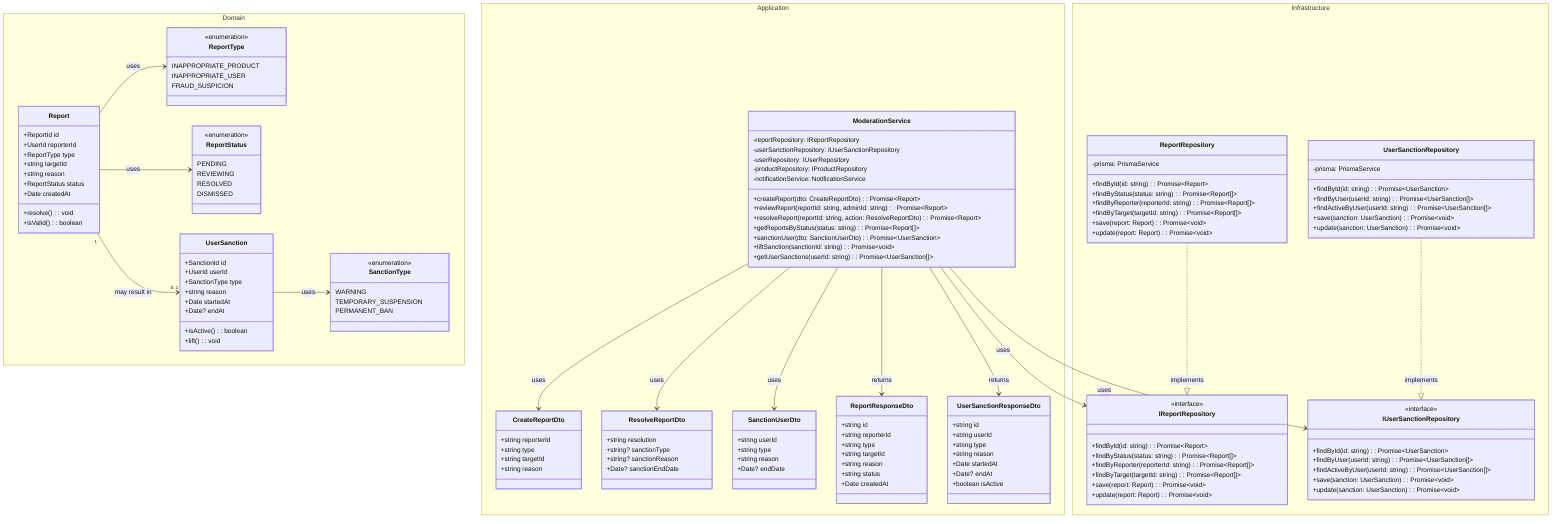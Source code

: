 classDiagram
    %% Domain Layer
    namespace Domain {
        class Report {
            +ReportId id
            +UserId reporterId
            +ReportType type
            +string targetId
            +string reason
            +ReportStatus status
            +Date createdAt
            +resolve(): void
            +isValid(): boolean
        }

        class UserSanction {
            +SanctionId id
            +UserId userId
            +SanctionType type
            +string reason
            +Date startedAt
            +Date? endAt
            +isActive(): boolean
            +lift(): void
        }

        class ReportType {
            <<enumeration>>
            INAPPROPRIATE_PRODUCT
            INAPPROPRIATE_USER
            FRAUD_SUSPICION
        }

        class ReportStatus {
            <<enumeration>>
            PENDING
            REVIEWING
            RESOLVED
            DISMISSED
        }

        class SanctionType {
            <<enumeration>>
            WARNING
            TEMPORARY_SUSPENSION
            PERMANENT_BAN
        }
    }

    %% Application Layer
    namespace Application {
        class ModerationService {
            -reportRepository: IReportRepository
            -userSanctionRepository: IUserSanctionRepository
            -userRepository: IUserRepository
            -productRepository: IProductRepository
            -notificationService: NotificationService
            +createReport(dto: CreateReportDto): Promise~Report~
            +reviewReport(reportId: string, adminId: string): Promise~Report~
            +resolveReport(reportId: string, action: ResolveReportDto): Promise~Report~
            +getReportsByStatus(status: string): Promise~Report[]~
            +sanctionUser(dto: SanctionUserDto): Promise~UserSanction~
            +liftSanction(sanctionId: string): Promise~void~
            +getUserSanctions(userId: string): Promise~UserSanction[]~
        }

        class CreateReportDto {
            +string reporterId
            +string type
            +string targetId
            +string reason
        }

        class ResolveReportDto {
            +string resolution
            +string? sanctionType
            +string? sanctionReason
            +Date? sanctionEndDate
        }

        class SanctionUserDto {
            +string userId
            +string type
            +string reason
            +Date? endDate
        }

        class ReportResponseDto {
            +string id
            +string reporterId
            +string type
            +string targetId
            +string reason
            +string status
            +Date createdAt
        }

        class UserSanctionResponseDto {
            +string id
            +string userId
            +string type
            +string reason
            +Date startedAt
            +Date? endAt
            +boolean isActive
        }
    }

    %% Infrastructure Layer
    namespace Infrastructure {
        class ReportRepository {
            -prisma: PrismaService
            +findById(id: string): Promise~Report~
            +findByStatus(status: string): Promise~Report[]~
            +findByReporter(reporterId: string): Promise~Report[]~
            +findByTarget(targetId: string): Promise~Report[]~
            +save(report: Report): Promise~void~
            +update(report: Report): Promise~void~
        }

        class UserSanctionRepository {
            -prisma: PrismaService
            +findById(id: string): Promise~UserSanction~
            +findByUser(userId: string): Promise~UserSanction[]~
            +findActiveByUser(userId: string): Promise~UserSanction[]~
            +save(sanction: UserSanction): Promise~void~
            +update(sanction: UserSanction): Promise~void~
        }

        class IReportRepository {
            <<interface>>
            +findById(id: string): Promise~Report~
            +findByStatus(status: string): Promise~Report[]~
            +findByReporter(reporterId: string): Promise~Report[]~
            +findByTarget(targetId: string): Promise~Report[]~
            +save(report: Report): Promise~void~
            +update(report: Report): Promise~void~
        }

        class IUserSanctionRepository {
            <<interface>>
            +findById(id: string): Promise~UserSanction~
            +findByUser(userId: string): Promise~UserSanction[]~
            +findActiveByUser(userId: string): Promise~UserSanction[]~
            +save(sanction: UserSanction): Promise~void~
            +update(sanction: UserSanction): Promise~void~
        }
    }

    %% Relationships
    Report --> ReportType : uses
    Report --> ReportStatus : uses
    UserSanction --> SanctionType : uses
    Report "1" --> "0..1" UserSanction : may result in

    ModerationService --> IReportRepository : uses
    ModerationService --> IUserSanctionRepository : uses
    ModerationService --> CreateReportDto : uses
    ModerationService --> ResolveReportDto : uses
    ModerationService --> SanctionUserDto : uses
    ModerationService --> ReportResponseDto : returns
    ModerationService --> UserSanctionResponseDto : returns

    ReportRepository ..|> IReportRepository : implements
    UserSanctionRepository ..|> IUserSanctionRepository : implements